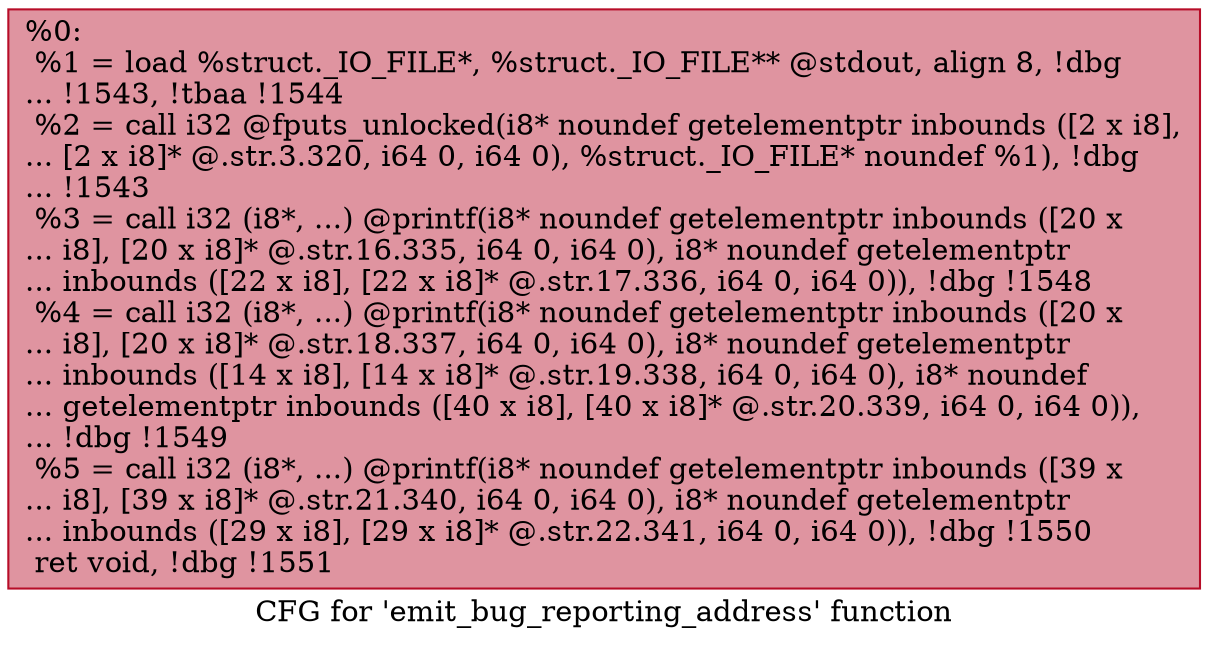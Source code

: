 digraph "CFG for 'emit_bug_reporting_address' function" {
	label="CFG for 'emit_bug_reporting_address' function";

	Node0x105aaa0 [shape=record,color="#b70d28ff", style=filled, fillcolor="#b70d2870",label="{%0:\l  %1 = load %struct._IO_FILE*, %struct._IO_FILE** @stdout, align 8, !dbg\l... !1543, !tbaa !1544\l  %2 = call i32 @fputs_unlocked(i8* noundef getelementptr inbounds ([2 x i8],\l... [2 x i8]* @.str.3.320, i64 0, i64 0), %struct._IO_FILE* noundef %1), !dbg\l... !1543\l  %3 = call i32 (i8*, ...) @printf(i8* noundef getelementptr inbounds ([20 x\l... i8], [20 x i8]* @.str.16.335, i64 0, i64 0), i8* noundef getelementptr\l... inbounds ([22 x i8], [22 x i8]* @.str.17.336, i64 0, i64 0)), !dbg !1548\l  %4 = call i32 (i8*, ...) @printf(i8* noundef getelementptr inbounds ([20 x\l... i8], [20 x i8]* @.str.18.337, i64 0, i64 0), i8* noundef getelementptr\l... inbounds ([14 x i8], [14 x i8]* @.str.19.338, i64 0, i64 0), i8* noundef\l... getelementptr inbounds ([40 x i8], [40 x i8]* @.str.20.339, i64 0, i64 0)),\l... !dbg !1549\l  %5 = call i32 (i8*, ...) @printf(i8* noundef getelementptr inbounds ([39 x\l... i8], [39 x i8]* @.str.21.340, i64 0, i64 0), i8* noundef getelementptr\l... inbounds ([29 x i8], [29 x i8]* @.str.22.341, i64 0, i64 0)), !dbg !1550\l  ret void, !dbg !1551\l}"];
}
